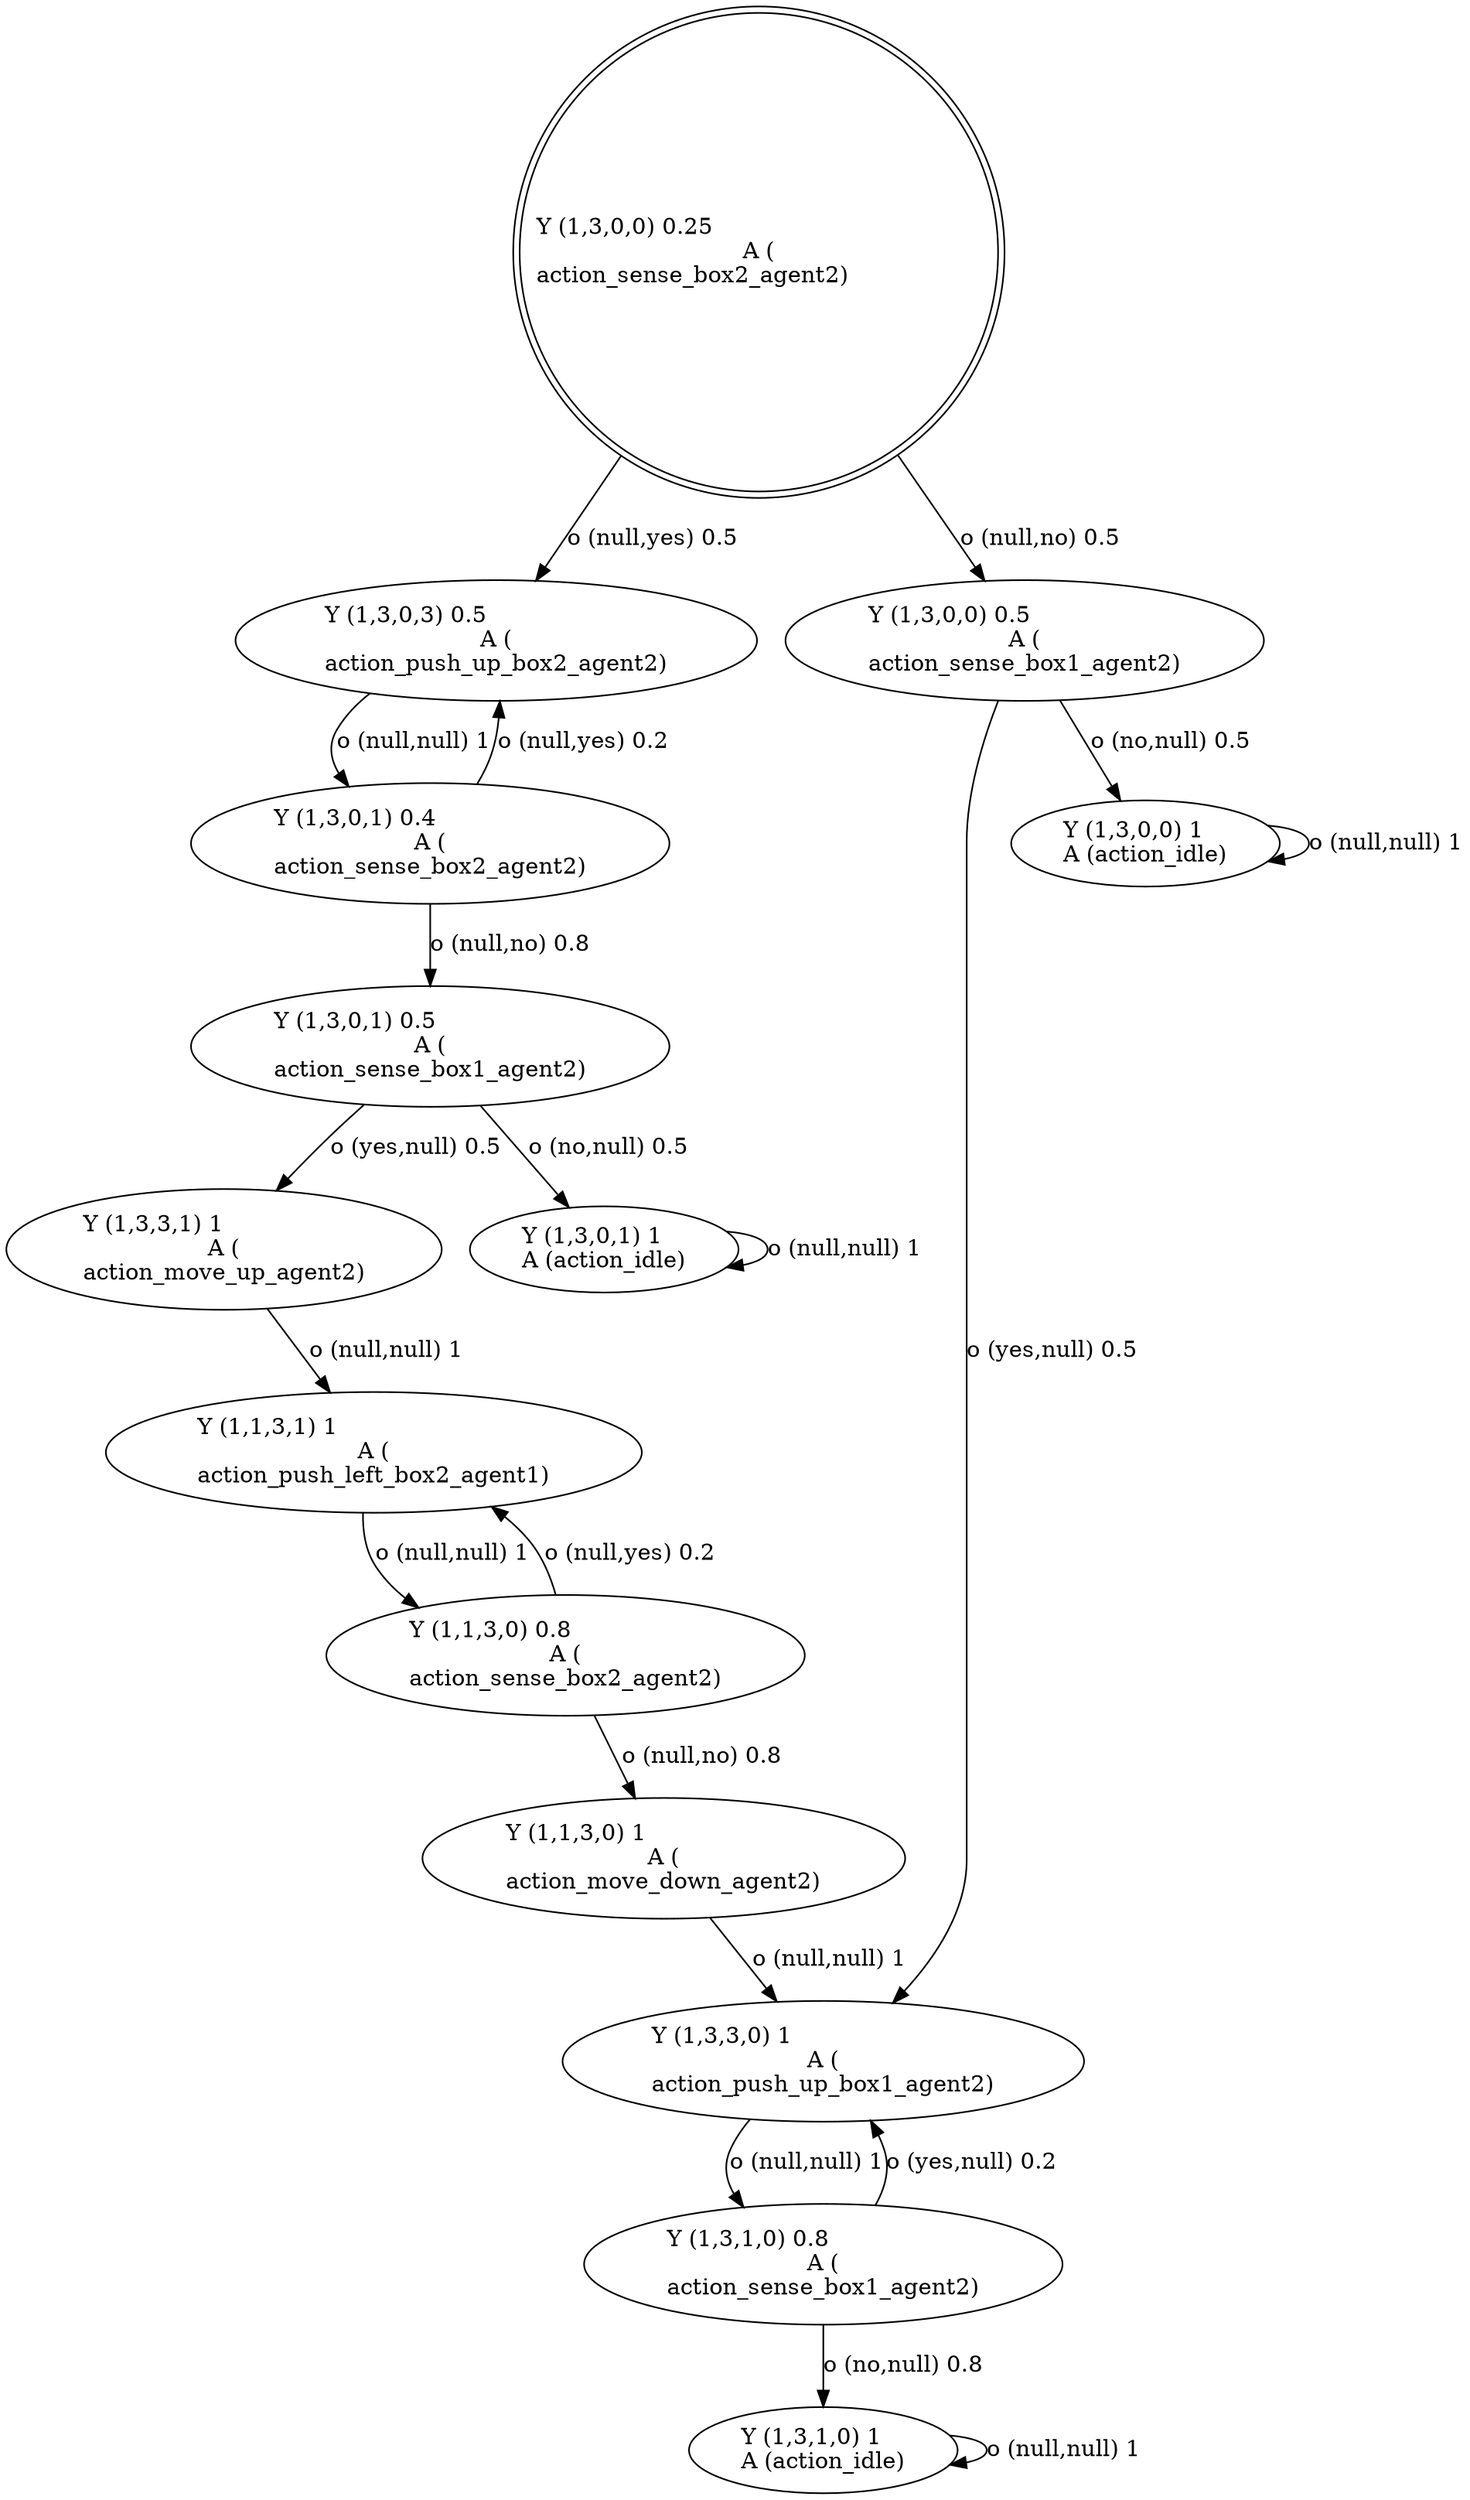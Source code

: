 digraph G
{
root [label="Y (1,3,0,0) 0.25\lA (\naction_sense_box2_agent2)\l" shape=doublecircle labeljust="l"];
x0row6 [label="Y (1,3,0,3) 0.5\lA (\naction_push_up_box2_agent2)\l"];
x0row17 [label="Y (1,3,0,1) 0.4\lA (\naction_sense_box2_agent2)\l"];
x0row25 [label="Y (1,3,0,1) 0.5\lA (\naction_sense_box1_agent2)\l"];
x0row29 [label="Y (1,3,3,1) 1\lA (\naction_move_up_agent2)\l"];
x0row30 [label="Y (1,3,0,1) 1\lA (action_idle)\l"];
x0row39 [label="Y (1,1,3,1) 1\lA (\naction_push_left_box2_agent1)\l"];
x0row44 [label="Y (1,1,3,0) 0.8\lA (\naction_sense_box2_agent2)\l"];
x0row49 [label="Y (1,1,3,0) 1\lA (\naction_move_down_agent2)\l"];
x0row53 [label="Y (1,3,3,0) 1\lA (\naction_push_up_box1_agent2)\l"];
x0row57 [label="Y (1,3,1,0) 0.8\lA (\naction_sense_box1_agent2)\l"];
x0row60 [label="Y (1,3,1,0) 1\lA (action_idle)\l"];
x0row77 [label="Y (1,3,0,0) 1\lA (action_idle)\l"];
x0row7 [label="Y (1,3,0,0) 0.5\lA (\naction_sense_box1_agent2)\l"];
root -> x0row6 [label="o (null,yes) 0.5\l"];
root -> x0row7 [label="o (null,no) 0.5\l"];
x0row6 -> x0row17 [label="o (null,null) 1\l"];
x0row17 -> x0row6 [label="o (null,yes) 0.2\l"];
x0row17 -> x0row25 [label="o (null,no) 0.8\l"];
x0row25 -> x0row29 [label="o (yes,null) 0.5\l"];
x0row25 -> x0row30 [label="o (no,null) 0.5\l"];
x0row29 -> x0row39 [label="o (null,null) 1\l"];
x0row39 -> x0row44 [label="o (null,null) 1\l"];
x0row44 -> x0row39 [label="o (null,yes) 0.2\l"];
x0row44 -> x0row49 [label="o (null,no) 0.8\l"];
x0row49 -> x0row53 [label="o (null,null) 1\l"];
x0row53 -> x0row57 [label="o (null,null) 1\l"];
x0row57 -> x0row53 [label="o (yes,null) 0.2\l"];
x0row57 -> x0row60 [label="o (no,null) 0.8\l"];
x0row60 -> x0row60 [label="o (null,null) 1\l"];
x0row30 -> x0row30 [label="o (null,null) 1\l"];
x0row7 -> x0row53 [label="o (yes,null) 0.5\l"];
x0row7 -> x0row77 [label="o (no,null) 0.5\l"];
x0row77 -> x0row77 [label="o (null,null) 1\l"];
}
